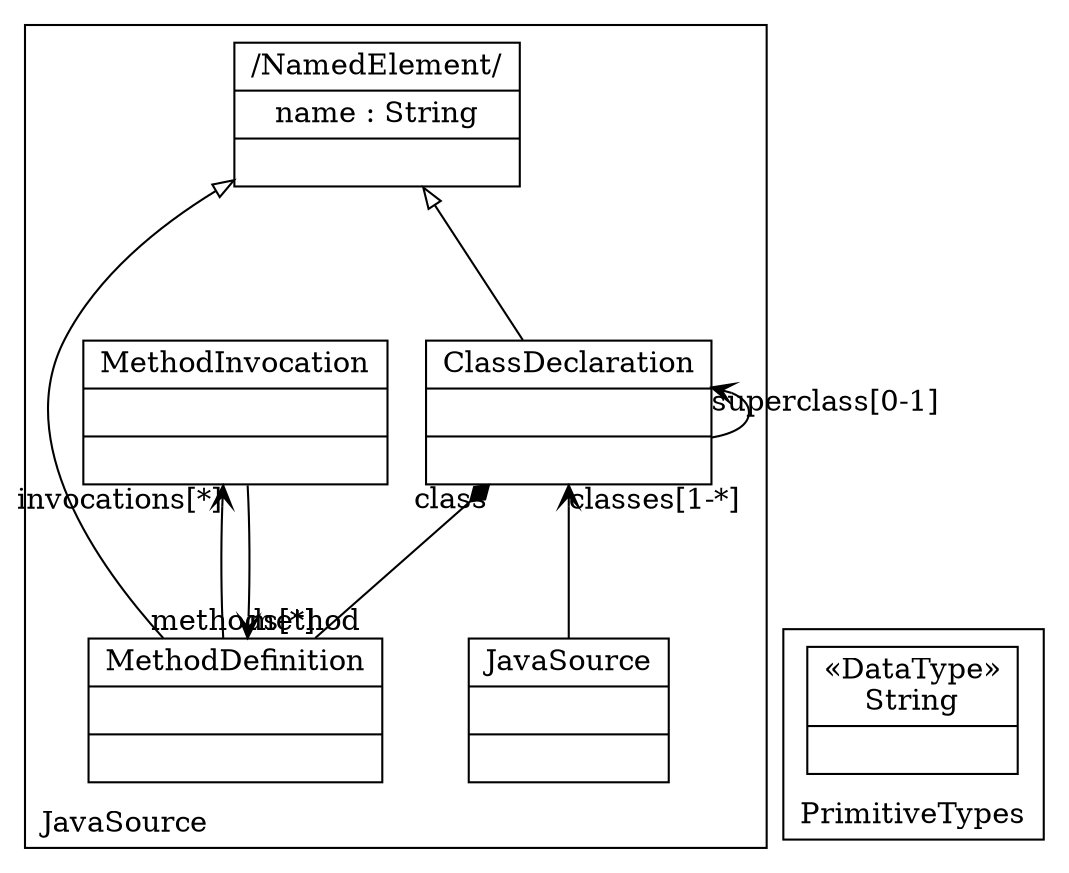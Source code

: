 digraph "KM3 Model in DOT" {
graph[rankdir=BT,labeljust=l,labelloc=t,nodeSep=0.75,compound=true];
 subgraph "cluster_JavaSource"{
labelloc=t
color=black
label=JavaSource
 node[shape=record];
JavaSource[label="{JavaSource| | }"]
 JavaSource->ClassDeclaration[arrowhead=vee,arrowtail=diamond,headlabel="classes[1-*]",group=ClassDeclaration,minlen=2,constraint=true,]
;
 node[shape=record];
NamedElement[label="{/NamedElement/|name : String| }"]
;
 node[shape=record];
ClassDeclaration[label="{ClassDeclaration| | }"]
 ClassDeclaration->ClassDeclaration[arrowhead=vee,arrowtail=none,headlabel="superclass[0-1]",group=ClassDeclaration,minlen=2,constraint=false,]
 ClassDeclaration->NamedElement[arrowhead=onormal,group=NamedElement,minlen=2,constraint=true,]
;
 node[shape=record];
MethodDefinition[label="{MethodDefinition| | }"]
 MethodDefinition->ClassDeclaration[arrowhead=diamond,arrowtail=none,headlabel="class",taillabel="methods[*]",group=ClassDeclaration,minlen=2,constraint=true,]
 MethodDefinition->MethodInvocation[arrowhead=vee,arrowtail=diamond,headlabel="invocations[*]",group=MethodInvocation,minlen=2,constraint=true,]
 MethodDefinition->NamedElement[arrowhead=onormal,group=NamedElement,minlen=2,constraint=true,]
;
 node[shape=record];
MethodInvocation[label="{MethodInvocation| | }"]
 MethodInvocation->MethodDefinition[arrowhead=vee,arrowtail=none,headlabel="method",group=MethodDefinition,minlen=2,constraint=false,]
;

} subgraph "cluster_PrimitiveTypes"{
labelloc=t
color=black
label=PrimitiveTypes
 node[shape=record];
String[label="{&#171;DataType&#187;\nString|}"]
;

}
}